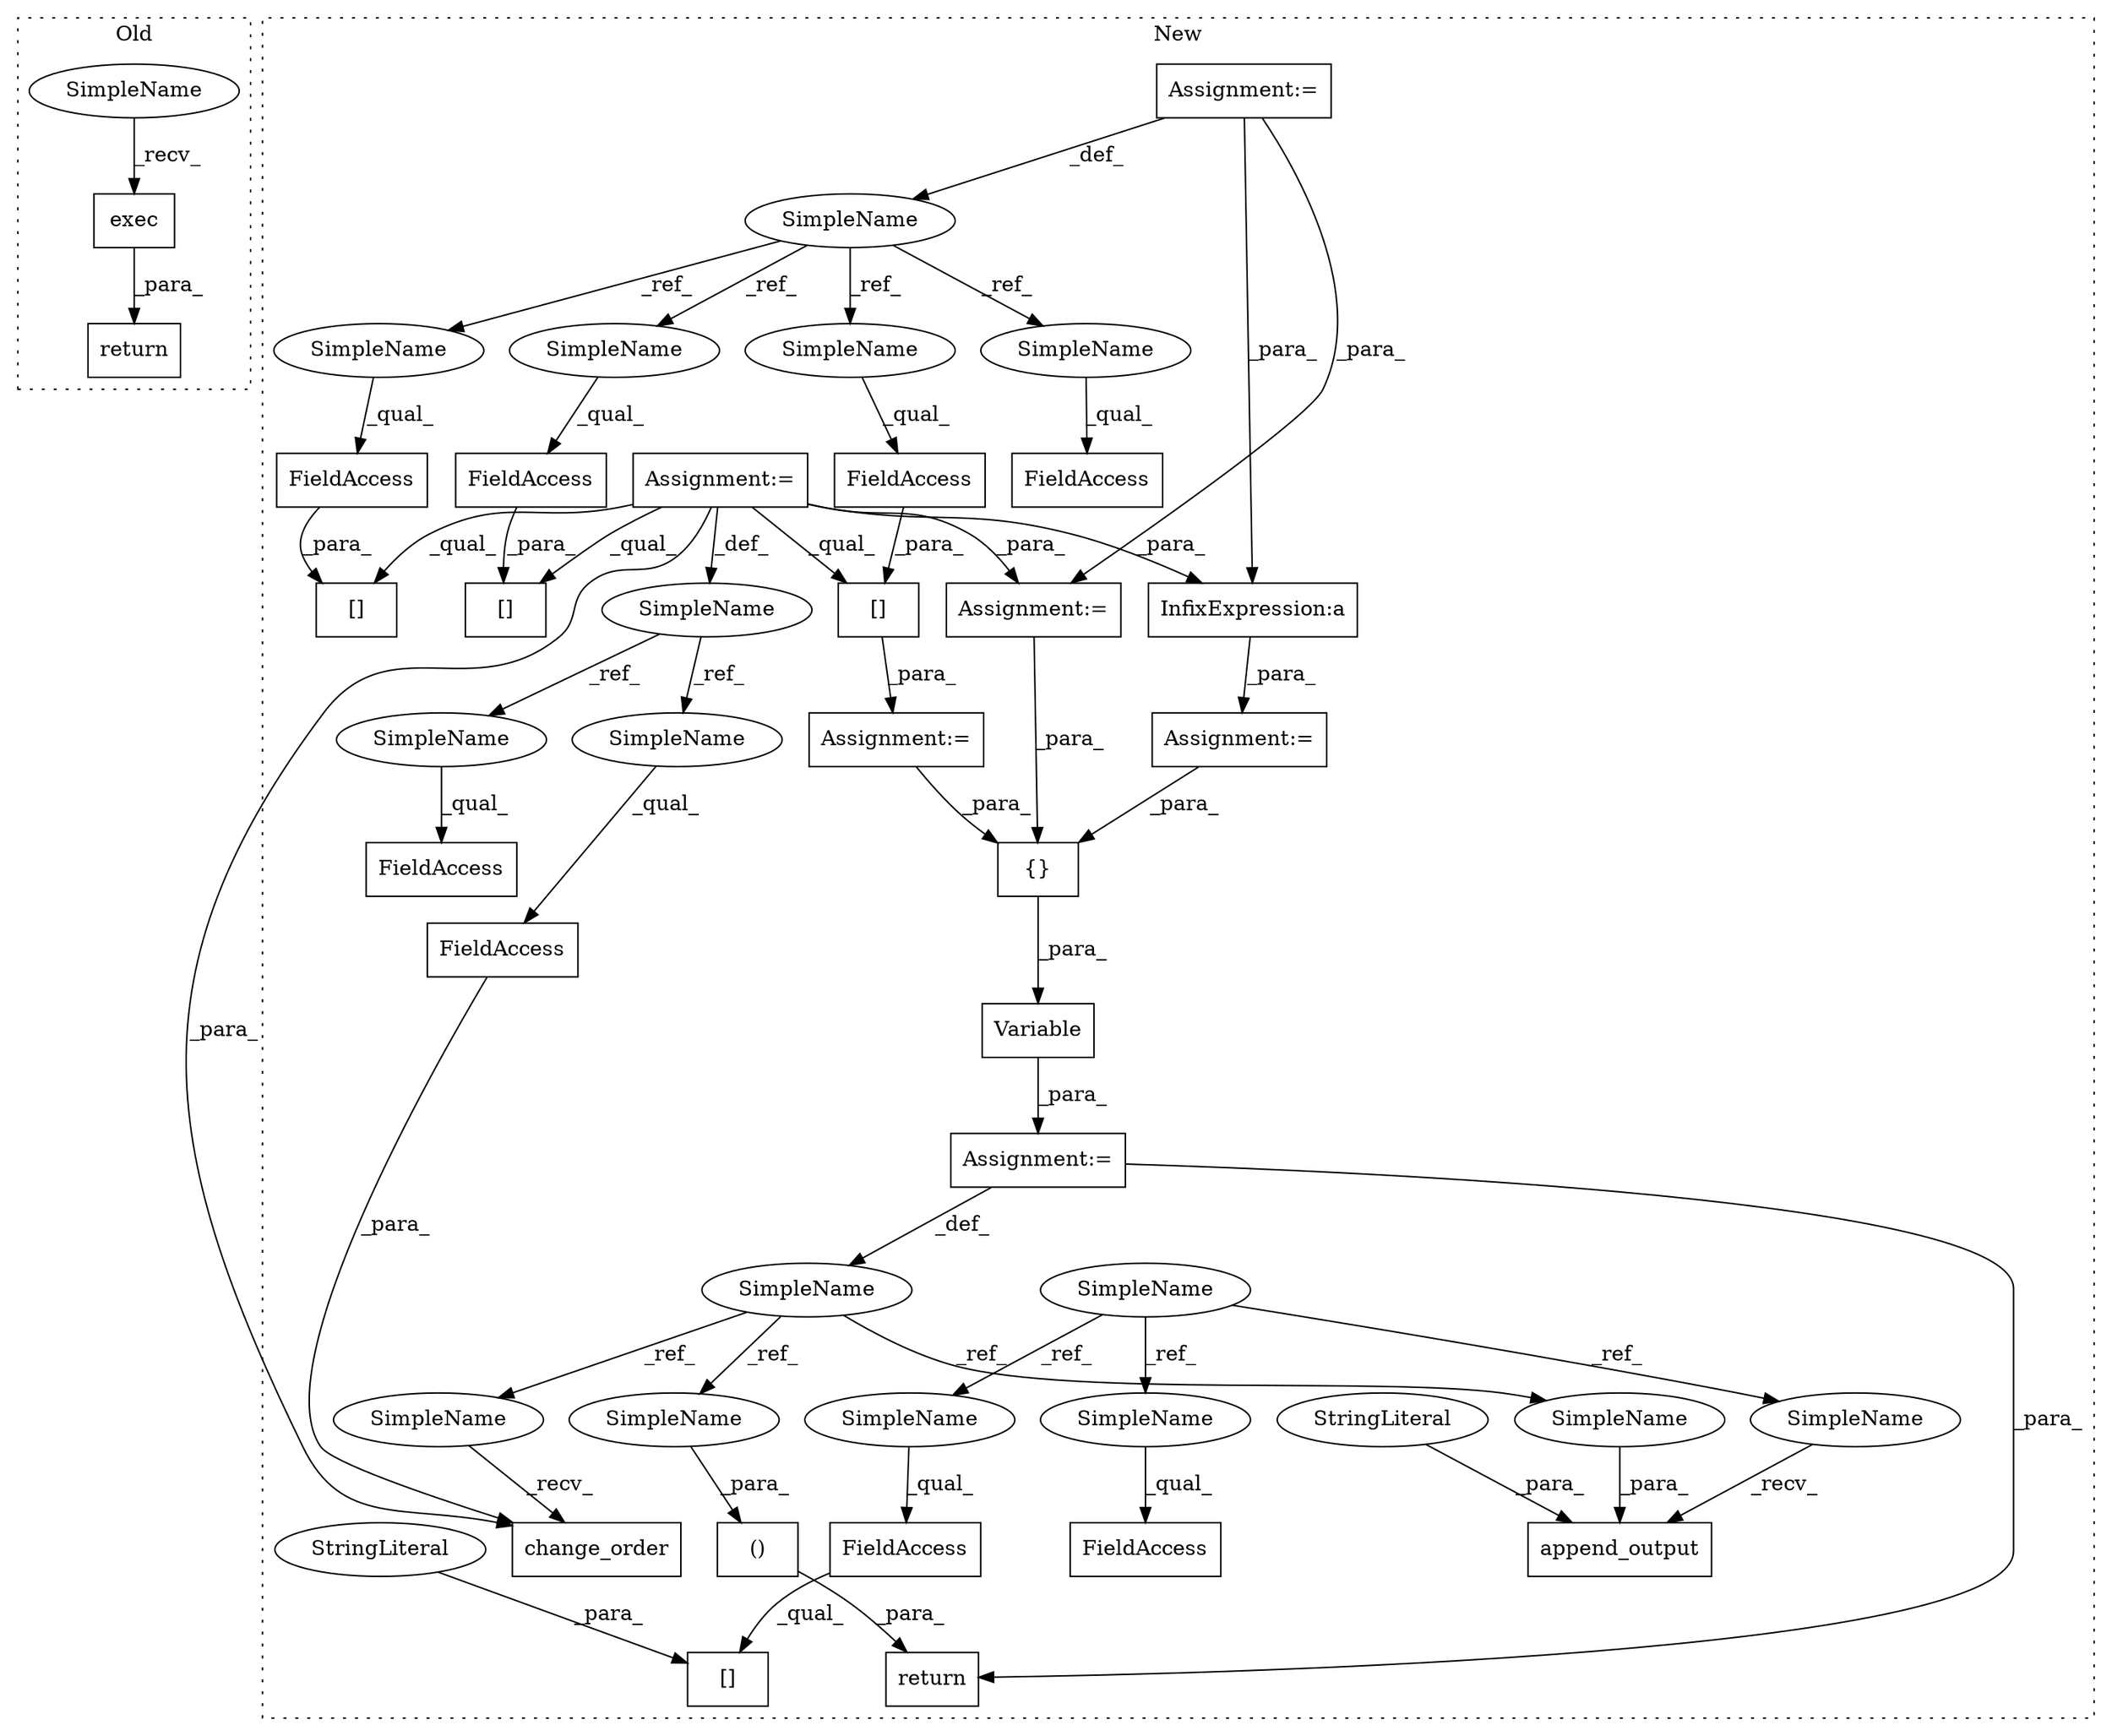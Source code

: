 digraph G {
subgraph cluster0 {
1 [label="return" a="41" s="550" l="7" shape="box"];
9 [label="exec" a="32" s="562" l="6" shape="box"];
46 [label="SimpleName" a="42" s="557" l="4" shape="ellipse"];
label = "Old";
style="dotted";
}
subgraph cluster1 {
2 [label="append_output" a="32" s="1099,1118" l="14,1" shape="box"];
3 [label="Variable" a="32" s="991,1028" l="9,1" shape="box"];
4 [label="()" a="106" s="1137" l="25" shape="box"];
5 [label="SimpleName" a="42" s="989" l="1" shape="ellipse"];
6 [label="StringLiteral" a="45" s="1113" l="3" shape="ellipse"];
7 [label="Assignment:=" a="7" s="990" l="1" shape="box"];
8 [label="return" a="41" s="1125" l="12" shape="box"];
10 [label="Assignment:=" a="7" s="590" l="4" shape="box"];
11 [label="[]" a="2" s="939,958" l="13,1" shape="box"];
12 [label="SimpleName" a="42" s="501" l="4" shape="ellipse"];
13 [label="FieldAccess" a="22" s="832" l="15" shape="box"];
14 [label="FieldAccess" a="22" s="909" l="15" shape="box"];
15 [label="Assignment:=" a="7" s="778" l="1" shape="box"];
16 [label="{}" a="4" s="1009,1017" l="1,1" shape="box"];
17 [label="[]" a="2" s="779,798" l="13,1" shape="box"];
18 [label="FieldAccess" a="22" s="952" l="6" shape="box"];
19 [label="SimpleName" a="42" s="590" l="4" shape="ellipse"];
20 [label="FieldAccess" a="22" s="792" l="6" shape="box"];
21 [label="FieldAccess" a="22" s="899" l="6" shape="box"];
22 [label="Assignment:=" a="7" s="557" l="1" shape="box"];
23 [label="FieldAccess" a="22" s="1050" l="7" shape="box"];
24 [label="SimpleName" a="42" s="557" l="1" shape="ellipse"];
25 [label="FieldAccess" a="22" s="886" l="12" shape="box"];
26 [label="InfixExpression:a" a="27" s="853" l="3" shape="box"];
27 [label="Assignment:=" a="7" s="937" l="1" shape="box"];
28 [label="Assignment:=" a="7" s="806" l="1" shape="box"];
29 [label="[]" a="2" s="909,928" l="16,1" shape="box"];
30 [label="change_order" a="32" s="1037,1057" l="13,1" shape="box"];
31 [label="StringLiteral" a="45" s="925" l="3" shape="ellipse"];
32 [label="[]" a="2" s="809,828" l="13,1" shape="box"];
33 [label="FieldAccess" a="22" s="822" l="6" shape="box"];
34 [label="SimpleName" a="42" s="1050" l="1" shape="ellipse"];
35 [label="SimpleName" a="42" s="886" l="1" shape="ellipse"];
36 [label="SimpleName" a="42" s="1117" l="1" shape="ellipse"];
37 [label="SimpleName" a="42" s="1161" l="1" shape="ellipse"];
38 [label="SimpleName" a="42" s="1035" l="1" shape="ellipse"];
39 [label="SimpleName" a="42" s="899" l="4" shape="ellipse"];
40 [label="SimpleName" a="42" s="792" l="4" shape="ellipse"];
41 [label="SimpleName" a="42" s="952" l="4" shape="ellipse"];
42 [label="SimpleName" a="42" s="822" l="4" shape="ellipse"];
43 [label="SimpleName" a="42" s="832" l="4" shape="ellipse"];
44 [label="SimpleName" a="42" s="909" l="4" shape="ellipse"];
45 [label="SimpleName" a="42" s="1094" l="4" shape="ellipse"];
label = "New";
style="dotted";
}
3 -> 7 [label="_para_"];
4 -> 8 [label="_para_"];
5 -> 36 [label="_ref_"];
5 -> 37 [label="_ref_"];
5 -> 38 [label="_ref_"];
6 -> 2 [label="_para_"];
7 -> 5 [label="_def_"];
7 -> 8 [label="_para_"];
9 -> 1 [label="_para_"];
10 -> 26 [label="_para_"];
10 -> 27 [label="_para_"];
10 -> 19 [label="_def_"];
12 -> 43 [label="_ref_"];
12 -> 44 [label="_ref_"];
12 -> 45 [label="_ref_"];
14 -> 29 [label="_qual_"];
15 -> 16 [label="_para_"];
16 -> 3 [label="_para_"];
17 -> 15 [label="_para_"];
18 -> 11 [label="_para_"];
19 -> 42 [label="_ref_"];
19 -> 41 [label="_ref_"];
19 -> 39 [label="_ref_"];
19 -> 40 [label="_ref_"];
20 -> 17 [label="_para_"];
22 -> 26 [label="_para_"];
22 -> 27 [label="_para_"];
22 -> 30 [label="_para_"];
22 -> 32 [label="_qual_"];
22 -> 24 [label="_def_"];
22 -> 17 [label="_qual_"];
22 -> 11 [label="_qual_"];
23 -> 30 [label="_para_"];
24 -> 35 [label="_ref_"];
24 -> 34 [label="_ref_"];
26 -> 28 [label="_para_"];
27 -> 16 [label="_para_"];
28 -> 16 [label="_para_"];
31 -> 29 [label="_para_"];
33 -> 32 [label="_para_"];
34 -> 23 [label="_qual_"];
35 -> 25 [label="_qual_"];
36 -> 2 [label="_para_"];
37 -> 4 [label="_para_"];
38 -> 30 [label="_recv_"];
39 -> 21 [label="_qual_"];
40 -> 20 [label="_qual_"];
41 -> 18 [label="_qual_"];
42 -> 33 [label="_qual_"];
43 -> 13 [label="_qual_"];
44 -> 14 [label="_qual_"];
45 -> 2 [label="_recv_"];
46 -> 9 [label="_recv_"];
}